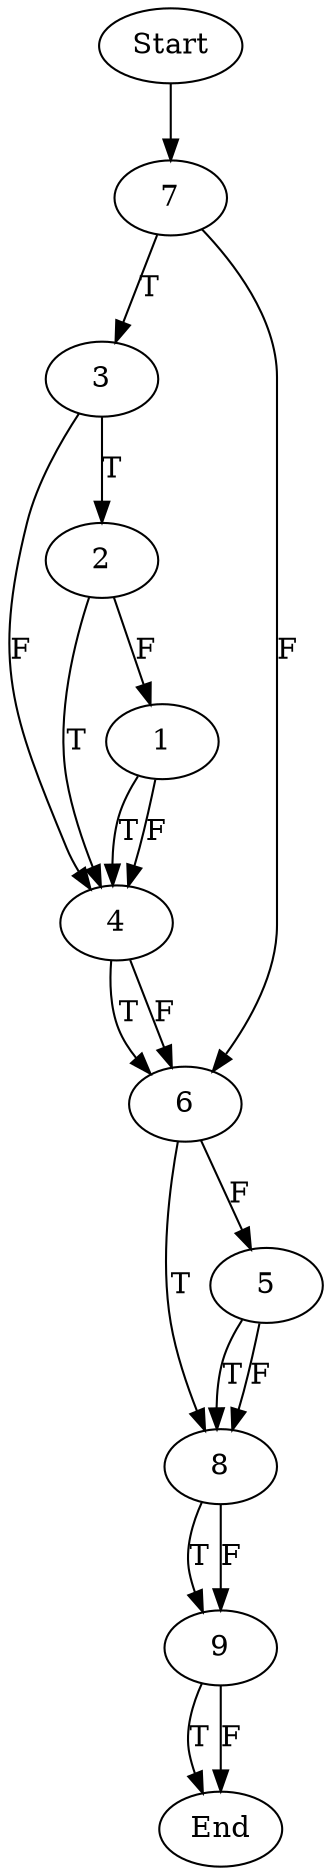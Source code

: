 digraph CFG {
"Start" -> "7"	 
"9" -> "End" [label = "T"];
"9" -> "End" [label = "F"];
"8" -> "9" [label = "T"];
"8" -> "9" [label = "F"];
"7" -> "3" [label = "T"];
"7" -> "6" [label = "F"];
"6" -> "8" [label = "T"];
"6" -> "5" [label = "F"];
"5" -> "8" [label = "T"];
"5" -> "8" [label = "F"];
"4" -> "6" [label = "T"];
"4" -> "6" [label = "F"];
"3" -> "2" [label = "T"];
"3" -> "4" [label = "F"];
"2" -> "4" [label = "T"];
"2" -> "1" [label = "F"];
"1" -> "4" [label = "T"];
"1" -> "4" [label = "F"];
}
